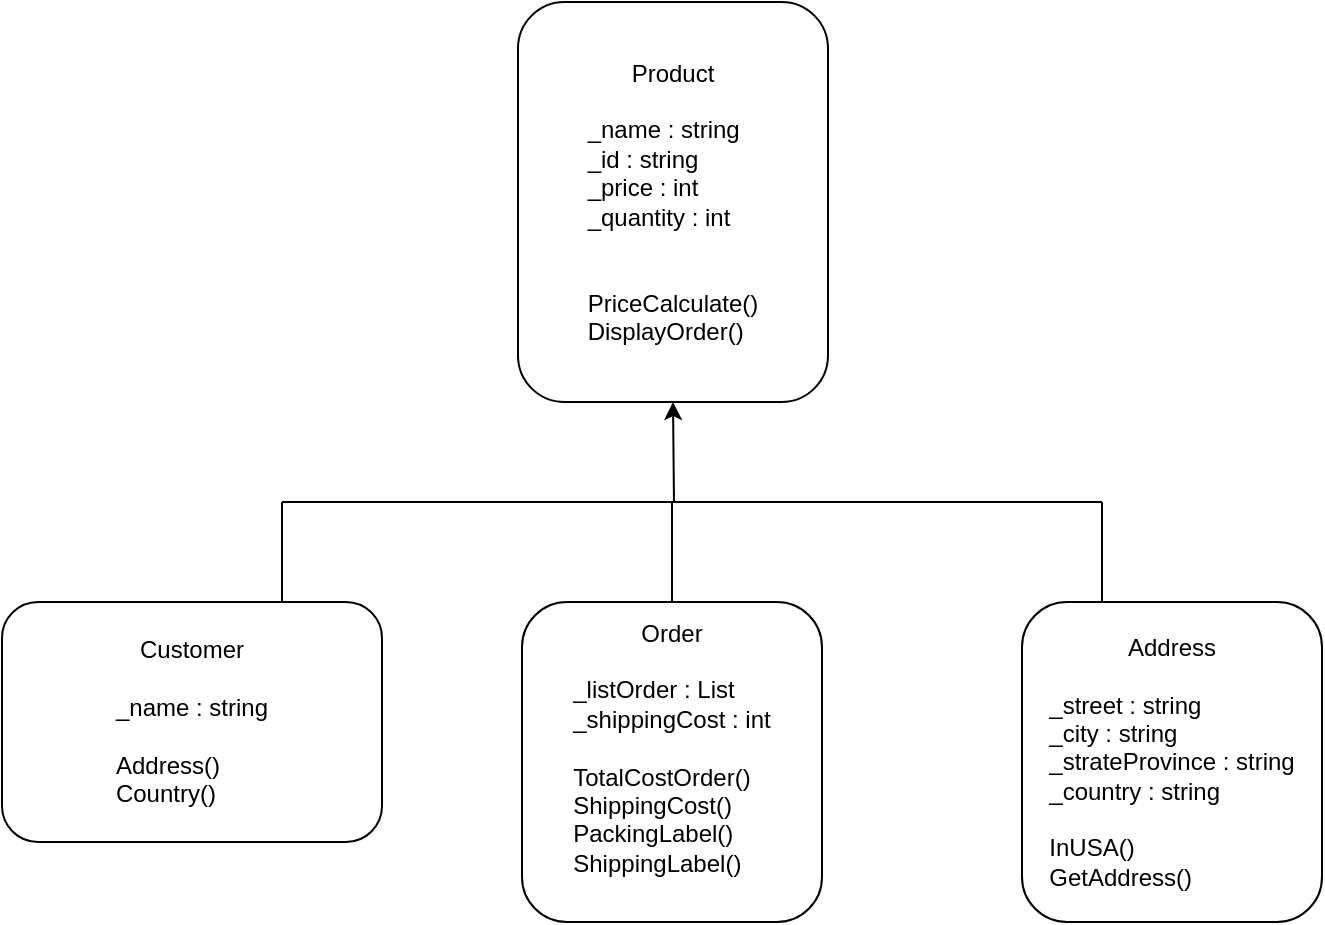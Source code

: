 <mxfile>
    <diagram id="iz6pGSYL20rfE0JszmgT" name="Page-1">
        <mxGraphModel dx="1155" dy="653" grid="1" gridSize="10" guides="1" tooltips="1" connect="1" arrows="1" fold="1" page="1" pageScale="1" pageWidth="850" pageHeight="1100" math="0" shadow="0">
            <root>
                <mxCell id="0"/>
                <mxCell id="1" parent="0"/>
                <mxCell id="2" value="Product&lt;br&gt;&lt;br&gt;&lt;div style=&quot;text-align: left;&quot;&gt;&lt;span style=&quot;background-color: initial;&quot;&gt;_name : string&lt;/span&gt;&lt;/div&gt;&lt;div style=&quot;text-align: left;&quot;&gt;&lt;span style=&quot;background-color: initial;&quot;&gt;_id : string&lt;/span&gt;&lt;/div&gt;&lt;div style=&quot;text-align: left;&quot;&gt;&lt;span style=&quot;background-color: initial;&quot;&gt;_price : int&lt;/span&gt;&lt;/div&gt;&lt;div style=&quot;text-align: left;&quot;&gt;&lt;span style=&quot;background-color: initial;&quot;&gt;_quantity : int&lt;/span&gt;&lt;/div&gt;&lt;div style=&quot;text-align: left;&quot;&gt;&lt;br&gt;&lt;/div&gt;&lt;div style=&quot;text-align: left;&quot;&gt;&lt;br&gt;&lt;/div&gt;&lt;div style=&quot;text-align: left;&quot;&gt;PriceCalculate()&lt;/div&gt;&lt;div style=&quot;text-align: left;&quot;&gt;DisplayOrder()&lt;/div&gt;" style="rounded=1;whiteSpace=wrap;html=1;" parent="1" vertex="1">
                    <mxGeometry x="338" y="100" width="155" height="200" as="geometry"/>
                </mxCell>
                <mxCell id="3" value="Customer&lt;br&gt;&lt;div style=&quot;text-align: left;&quot;&gt;&lt;br&gt;&lt;/div&gt;&lt;div style=&quot;text-align: left;&quot;&gt;&lt;span style=&quot;background-color: initial;&quot;&gt;_name : string&lt;/span&gt;&lt;/div&gt;&lt;div style=&quot;text-align: left;&quot;&gt;&lt;br&gt;&lt;/div&gt;&lt;div style=&quot;text-align: left;&quot;&gt;&lt;span style=&quot;background-color: initial;&quot;&gt;Address()&lt;/span&gt;&lt;/div&gt;&lt;div style=&quot;text-align: left;&quot;&gt;Country()&lt;/div&gt;" style="rounded=1;whiteSpace=wrap;html=1;" parent="1" vertex="1">
                    <mxGeometry x="80" y="400" width="190" height="120" as="geometry"/>
                </mxCell>
                <mxCell id="4" value="Address&lt;br&gt;&lt;br&gt;&lt;div style=&quot;text-align: left;&quot;&gt;_street : string&lt;/div&gt;&lt;div style=&quot;text-align: left;&quot;&gt;_city : string&lt;/div&gt;&lt;div style=&quot;text-align: left;&quot;&gt;_strateProvince : string&lt;/div&gt;&lt;div style=&quot;text-align: left;&quot;&gt;_country : string&lt;/div&gt;&lt;div style=&quot;text-align: left;&quot;&gt;&lt;br&gt;&lt;/div&gt;&lt;div style=&quot;text-align: left;&quot;&gt;InUSA()&lt;/div&gt;&lt;div style=&quot;text-align: left;&quot;&gt;GetAddress()&lt;/div&gt;" style="rounded=1;whiteSpace=wrap;html=1;" parent="1" vertex="1">
                    <mxGeometry x="590" y="400" width="150" height="160" as="geometry"/>
                </mxCell>
                <mxCell id="11" value="" style="endArrow=none;html=1;" parent="1" edge="1">
                    <mxGeometry width="50" height="50" relative="1" as="geometry">
                        <mxPoint x="220" y="400" as="sourcePoint"/>
                        <mxPoint x="220" y="350" as="targetPoint"/>
                    </mxGeometry>
                </mxCell>
                <mxCell id="12" value="" style="endArrow=none;html=1;" parent="1" edge="1">
                    <mxGeometry width="50" height="50" relative="1" as="geometry">
                        <mxPoint x="630" y="400" as="sourcePoint"/>
                        <mxPoint x="630" y="350" as="targetPoint"/>
                    </mxGeometry>
                </mxCell>
                <mxCell id="13" value="" style="endArrow=none;html=1;" parent="1" edge="1">
                    <mxGeometry width="50" height="50" relative="1" as="geometry">
                        <mxPoint x="220" y="350" as="sourcePoint"/>
                        <mxPoint x="630" y="350" as="targetPoint"/>
                    </mxGeometry>
                </mxCell>
                <mxCell id="15" value="" style="endArrow=classic;html=1;entryX=0.5;entryY=1;entryDx=0;entryDy=0;" parent="1" target="2" edge="1">
                    <mxGeometry width="50" height="50" relative="1" as="geometry">
                        <mxPoint x="416" y="350" as="sourcePoint"/>
                        <mxPoint x="450" y="330" as="targetPoint"/>
                    </mxGeometry>
                </mxCell>
                <mxCell id="16" value="Order&lt;br&gt;&lt;br&gt;&lt;div style=&quot;text-align: left;&quot;&gt;_listOrder : List&lt;/div&gt;&lt;div style=&quot;text-align: left;&quot;&gt;_shippingCost : int&lt;/div&gt;&lt;div style=&quot;text-align: left;&quot;&gt;&lt;br&gt;&lt;/div&gt;&lt;div style=&quot;text-align: left;&quot;&gt;TotalCostOrder()&lt;/div&gt;&lt;div style=&quot;text-align: left;&quot;&gt;ShippingCost()&lt;/div&gt;&lt;div style=&quot;text-align: left;&quot;&gt;PackingLabel()&lt;/div&gt;&lt;div style=&quot;text-align: left;&quot;&gt;ShippingLabel()&lt;/div&gt;&lt;div style=&quot;text-align: left;&quot;&gt;&lt;br&gt;&lt;/div&gt;" style="rounded=1;whiteSpace=wrap;html=1;align=center;" parent="1" vertex="1">
                    <mxGeometry x="340" y="400" width="150" height="160" as="geometry"/>
                </mxCell>
                <mxCell id="20" value="" style="endArrow=none;html=1;exitX=0.5;exitY=0;exitDx=0;exitDy=0;" parent="1" source="16" edge="1">
                    <mxGeometry width="50" height="50" relative="1" as="geometry">
                        <mxPoint x="365" y="400" as="sourcePoint"/>
                        <mxPoint x="415" y="350" as="targetPoint"/>
                    </mxGeometry>
                </mxCell>
            </root>
        </mxGraphModel>
    </diagram>
</mxfile>